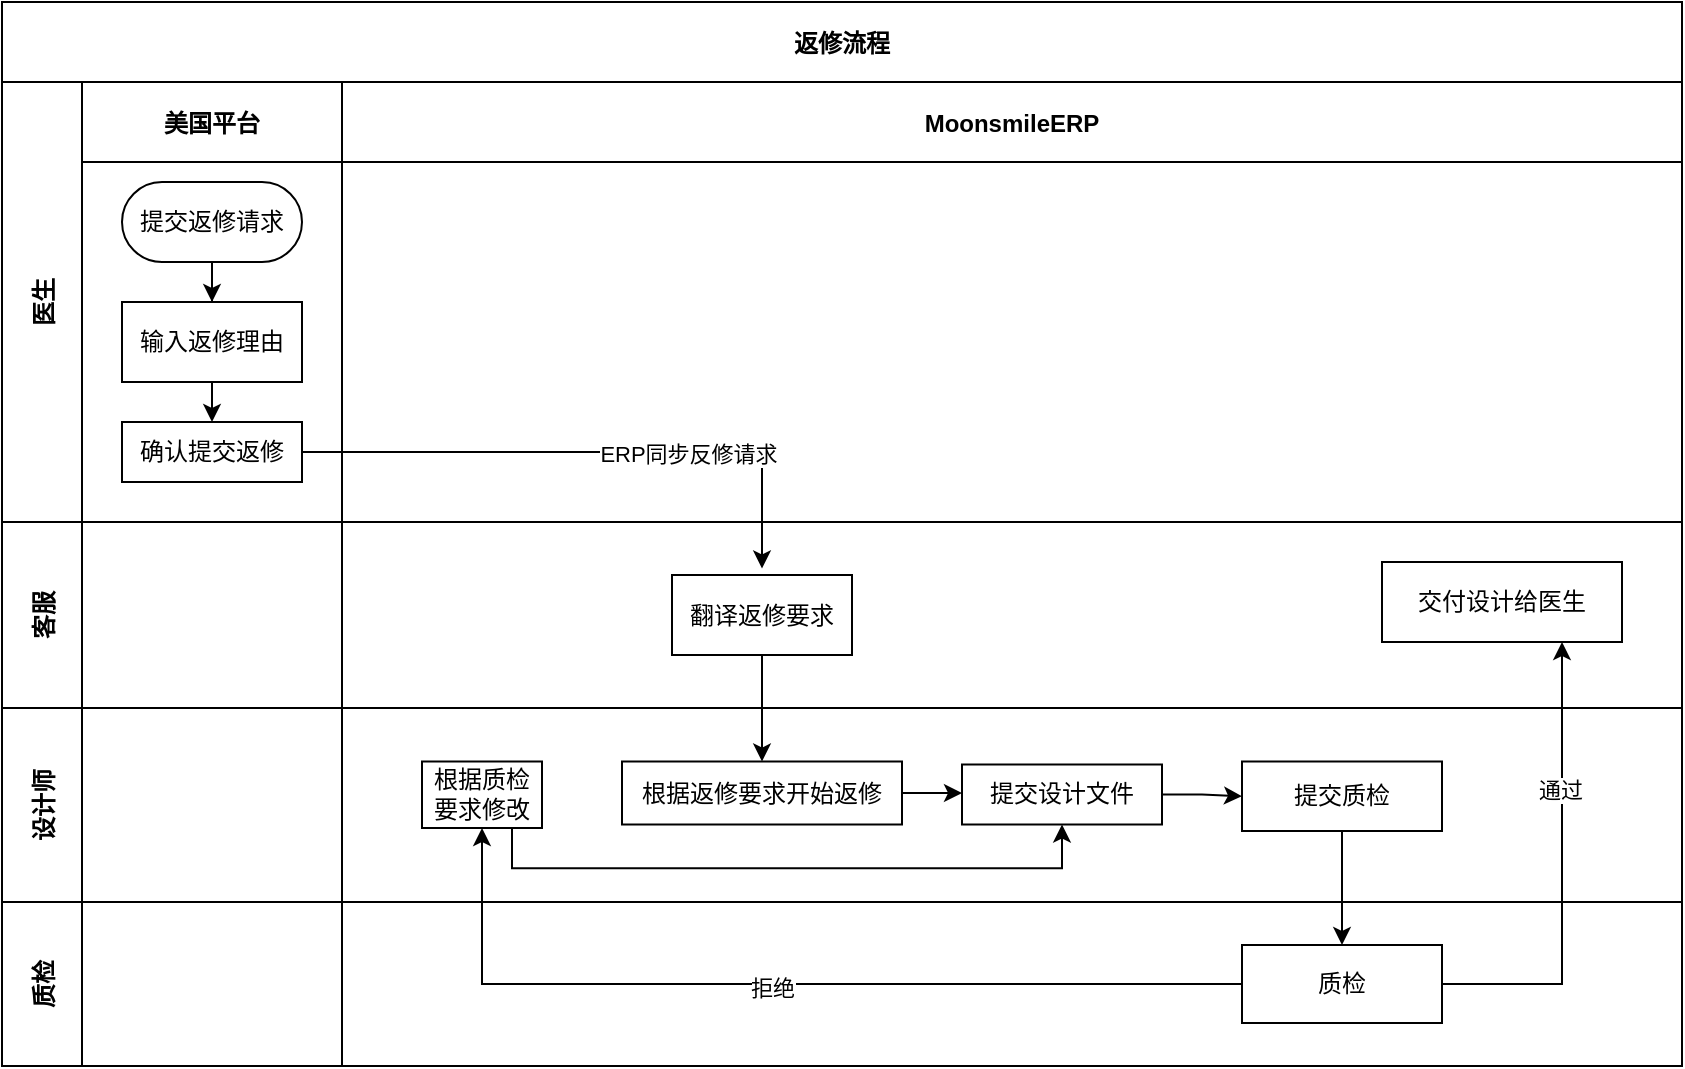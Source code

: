 <mxfile version="24.3.0" type="github">
  <diagram id="kgpKYQtTHZ0yAKxKKP6v" name="Page-1">
    <mxGraphModel dx="1007" dy="561" grid="1" gridSize="10" guides="1" tooltips="1" connect="1" arrows="1" fold="1" page="1" pageScale="1" pageWidth="850" pageHeight="1100" math="0" shadow="0">
      <root>
        <mxCell id="0" />
        <mxCell id="1" parent="0" />
        <mxCell id="3nuBFxr9cyL0pnOWT2aG-1" value="返修流程" style="shape=table;childLayout=tableLayout;startSize=40;collapsible=0;recursiveResize=0;expand=0;fillColor=none;fontStyle=1" parent="1" vertex="1">
          <mxGeometry x="100" y="100" width="840" height="532" as="geometry" />
        </mxCell>
        <mxCell id="3nuBFxr9cyL0pnOWT2aG-3" value="医生" style="shape=tableRow;horizontal=0;swimlaneHead=0;swimlaneBody=0;top=0;left=0;bottom=0;right=0;fillColor=none;points=[[0,0.5],[1,0.5]];portConstraint=eastwest;startSize=40;collapsible=0;recursiveResize=0;expand=0;fontStyle=1;" parent="3nuBFxr9cyL0pnOWT2aG-1" vertex="1">
          <mxGeometry y="40" width="840" height="220" as="geometry" />
        </mxCell>
        <mxCell id="3nuBFxr9cyL0pnOWT2aG-4" value="美国平台" style="swimlane;swimlaneHead=0;swimlaneBody=0;connectable=0;fillColor=none;startSize=40;collapsible=0;recursiveResize=0;expand=0;fontStyle=1;" parent="3nuBFxr9cyL0pnOWT2aG-3" vertex="1">
          <mxGeometry x="40" width="130" height="220" as="geometry">
            <mxRectangle width="130" height="220" as="alternateBounds" />
          </mxGeometry>
        </mxCell>
        <mxCell id="3nuBFxr9cyL0pnOWT2aG-5" style="edgeStyle=orthogonalEdgeStyle;rounded=0;orthogonalLoop=1;jettySize=auto;html=1;" parent="3nuBFxr9cyL0pnOWT2aG-4" source="3nuBFxr9cyL0pnOWT2aG-6" target="3nuBFxr9cyL0pnOWT2aG-7" edge="1">
          <mxGeometry relative="1" as="geometry" />
        </mxCell>
        <mxCell id="3nuBFxr9cyL0pnOWT2aG-6" value="提交返修请求" style="rounded=1;whiteSpace=wrap;html=1;arcSize=50;" parent="3nuBFxr9cyL0pnOWT2aG-4" vertex="1">
          <mxGeometry x="20" y="50" width="90" height="40" as="geometry" />
        </mxCell>
        <mxCell id="3nuBFxr9cyL0pnOWT2aG-7" value="输入返修理由" style="rounded=0;whiteSpace=wrap;html=1;" parent="3nuBFxr9cyL0pnOWT2aG-4" vertex="1">
          <mxGeometry x="20" y="110" width="90" height="40" as="geometry" />
        </mxCell>
        <mxCell id="haAIxIRTAm43gvG-HOPw-1" value="确认提交返修" style="rounded=0;whiteSpace=wrap;html=1;" vertex="1" parent="3nuBFxr9cyL0pnOWT2aG-4">
          <mxGeometry x="20" y="170" width="90" height="30" as="geometry" />
        </mxCell>
        <mxCell id="haAIxIRTAm43gvG-HOPw-2" style="edgeStyle=orthogonalEdgeStyle;rounded=0;orthogonalLoop=1;jettySize=auto;html=1;exitX=0.5;exitY=1;exitDx=0;exitDy=0;entryX=0.5;entryY=0;entryDx=0;entryDy=0;" edge="1" parent="3nuBFxr9cyL0pnOWT2aG-4" source="3nuBFxr9cyL0pnOWT2aG-7" target="haAIxIRTAm43gvG-HOPw-1">
          <mxGeometry relative="1" as="geometry" />
        </mxCell>
        <mxCell id="3nuBFxr9cyL0pnOWT2aG-8" value="MoonsmileERP" style="swimlane;swimlaneHead=0;swimlaneBody=0;connectable=0;fillColor=none;startSize=40;collapsible=0;recursiveResize=0;expand=0;fontStyle=1;" parent="3nuBFxr9cyL0pnOWT2aG-3" vertex="1">
          <mxGeometry x="170" width="670" height="220" as="geometry">
            <mxRectangle width="670" height="220" as="alternateBounds" />
          </mxGeometry>
        </mxCell>
        <mxCell id="3nuBFxr9cyL0pnOWT2aG-15" value="客服" style="shape=tableRow;horizontal=0;swimlaneHead=0;swimlaneBody=0;top=0;left=0;bottom=0;right=0;fillColor=none;points=[[0,0.5],[1,0.5]];portConstraint=eastwest;startSize=40;collapsible=0;recursiveResize=0;expand=0;fontStyle=1;" parent="3nuBFxr9cyL0pnOWT2aG-1" vertex="1">
          <mxGeometry y="260" width="840" height="93" as="geometry" />
        </mxCell>
        <mxCell id="3nuBFxr9cyL0pnOWT2aG-16" value="" style="swimlane;swimlaneHead=0;swimlaneBody=0;connectable=0;fillColor=none;startSize=0;collapsible=0;recursiveResize=0;expand=0;fontStyle=1;" parent="3nuBFxr9cyL0pnOWT2aG-15" vertex="1">
          <mxGeometry x="40" width="130" height="93" as="geometry">
            <mxRectangle width="130" height="93" as="alternateBounds" />
          </mxGeometry>
        </mxCell>
        <mxCell id="3nuBFxr9cyL0pnOWT2aG-18" value="" style="swimlane;swimlaneHead=0;swimlaneBody=0;connectable=0;fillColor=none;startSize=0;collapsible=0;recursiveResize=0;expand=0;fontStyle=1;" parent="3nuBFxr9cyL0pnOWT2aG-15" vertex="1">
          <mxGeometry x="170" width="670" height="93" as="geometry">
            <mxRectangle width="670" height="93" as="alternateBounds" />
          </mxGeometry>
        </mxCell>
        <mxCell id="3nuBFxr9cyL0pnOWT2aG-17" value="翻译返修要求" style="rounded=0;whiteSpace=wrap;html=1;" parent="3nuBFxr9cyL0pnOWT2aG-18" vertex="1">
          <mxGeometry x="165" y="26.5" width="90" height="40" as="geometry" />
        </mxCell>
        <mxCell id="haAIxIRTAm43gvG-HOPw-42" value="交付设计给医生" style="rounded=0;whiteSpace=wrap;html=1;" vertex="1" parent="3nuBFxr9cyL0pnOWT2aG-18">
          <mxGeometry x="520" y="20" width="120" height="40" as="geometry" />
        </mxCell>
        <mxCell id="haAIxIRTAm43gvG-HOPw-13" value="设计师" style="shape=tableRow;horizontal=0;swimlaneHead=0;swimlaneBody=0;top=0;left=0;bottom=0;right=0;fillColor=none;points=[[0,0.5],[1,0.5]];portConstraint=eastwest;startSize=40;collapsible=0;recursiveResize=0;expand=0;fontStyle=1;" vertex="1" parent="3nuBFxr9cyL0pnOWT2aG-1">
          <mxGeometry y="353" width="840" height="97" as="geometry" />
        </mxCell>
        <mxCell id="haAIxIRTAm43gvG-HOPw-14" style="swimlane;swimlaneHead=0;swimlaneBody=0;connectable=0;fillColor=none;startSize=0;collapsible=0;recursiveResize=0;expand=0;fontStyle=1;" vertex="1" parent="haAIxIRTAm43gvG-HOPw-13">
          <mxGeometry x="40" width="130" height="97" as="geometry">
            <mxRectangle width="130" height="97" as="alternateBounds" />
          </mxGeometry>
        </mxCell>
        <mxCell id="haAIxIRTAm43gvG-HOPw-15" style="swimlane;swimlaneHead=0;swimlaneBody=0;connectable=0;fillColor=none;startSize=0;collapsible=0;recursiveResize=0;expand=0;fontStyle=1;" vertex="1" parent="haAIxIRTAm43gvG-HOPw-13">
          <mxGeometry x="170" width="670" height="97" as="geometry">
            <mxRectangle width="670" height="97" as="alternateBounds" />
          </mxGeometry>
        </mxCell>
        <mxCell id="haAIxIRTAm43gvG-HOPw-22" style="edgeStyle=orthogonalEdgeStyle;rounded=0;orthogonalLoop=1;jettySize=auto;html=1;exitX=1;exitY=0.5;exitDx=0;exitDy=0;entryX=0;entryY=0.5;entryDx=0;entryDy=0;" edge="1" parent="haAIxIRTAm43gvG-HOPw-15" source="haAIxIRTAm43gvG-HOPw-17" target="haAIxIRTAm43gvG-HOPw-21">
          <mxGeometry relative="1" as="geometry" />
        </mxCell>
        <mxCell id="haAIxIRTAm43gvG-HOPw-17" value="根据返修要求开始返修" style="rounded=0;whiteSpace=wrap;html=1;" vertex="1" parent="haAIxIRTAm43gvG-HOPw-15">
          <mxGeometry x="140" y="26.75" width="140" height="31.5" as="geometry" />
        </mxCell>
        <mxCell id="haAIxIRTAm43gvG-HOPw-24" style="edgeStyle=orthogonalEdgeStyle;rounded=0;orthogonalLoop=1;jettySize=auto;html=1;exitX=1;exitY=0.5;exitDx=0;exitDy=0;entryX=0;entryY=0.5;entryDx=0;entryDy=0;" edge="1" parent="haAIxIRTAm43gvG-HOPw-15" source="haAIxIRTAm43gvG-HOPw-21" target="haAIxIRTAm43gvG-HOPw-23">
          <mxGeometry relative="1" as="geometry" />
        </mxCell>
        <mxCell id="haAIxIRTAm43gvG-HOPw-21" value="提交设计文件" style="rounded=0;whiteSpace=wrap;html=1;" vertex="1" parent="haAIxIRTAm43gvG-HOPw-15">
          <mxGeometry x="310" y="28.25" width="100" height="30" as="geometry" />
        </mxCell>
        <mxCell id="haAIxIRTAm43gvG-HOPw-23" value="提交质检" style="rounded=0;whiteSpace=wrap;html=1;" vertex="1" parent="haAIxIRTAm43gvG-HOPw-15">
          <mxGeometry x="450" y="26.75" width="100" height="34.75" as="geometry" />
        </mxCell>
        <mxCell id="haAIxIRTAm43gvG-HOPw-46" style="edgeStyle=orthogonalEdgeStyle;rounded=0;orthogonalLoop=1;jettySize=auto;html=1;exitX=0.75;exitY=1;exitDx=0;exitDy=0;entryX=0.5;entryY=1;entryDx=0;entryDy=0;" edge="1" parent="haAIxIRTAm43gvG-HOPw-15" source="haAIxIRTAm43gvG-HOPw-38" target="haAIxIRTAm43gvG-HOPw-21">
          <mxGeometry relative="1" as="geometry" />
        </mxCell>
        <mxCell id="haAIxIRTAm43gvG-HOPw-38" value="根据质检要求修改" style="rounded=0;whiteSpace=wrap;html=1;" vertex="1" parent="haAIxIRTAm43gvG-HOPw-15">
          <mxGeometry x="40" y="26.75" width="60" height="33.25" as="geometry" />
        </mxCell>
        <mxCell id="haAIxIRTAm43gvG-HOPw-28" value="质检" style="shape=tableRow;horizontal=0;swimlaneHead=0;swimlaneBody=0;top=0;left=0;bottom=0;right=0;fillColor=none;points=[[0,0.5],[1,0.5]];portConstraint=eastwest;startSize=40;collapsible=0;recursiveResize=0;expand=0;fontStyle=1;" vertex="1" parent="3nuBFxr9cyL0pnOWT2aG-1">
          <mxGeometry y="450" width="840" height="82" as="geometry" />
        </mxCell>
        <mxCell id="haAIxIRTAm43gvG-HOPw-29" style="swimlane;swimlaneHead=0;swimlaneBody=0;connectable=0;fillColor=none;startSize=0;collapsible=0;recursiveResize=0;expand=0;fontStyle=1;" vertex="1" parent="haAIxIRTAm43gvG-HOPw-28">
          <mxGeometry x="40" width="130" height="82" as="geometry">
            <mxRectangle width="130" height="82" as="alternateBounds" />
          </mxGeometry>
        </mxCell>
        <mxCell id="haAIxIRTAm43gvG-HOPw-30" style="swimlane;swimlaneHead=0;swimlaneBody=0;connectable=0;fillColor=none;startSize=0;collapsible=0;recursiveResize=0;expand=0;fontStyle=1;" vertex="1" parent="haAIxIRTAm43gvG-HOPw-28">
          <mxGeometry x="170" width="670" height="82" as="geometry">
            <mxRectangle width="670" height="82" as="alternateBounds" />
          </mxGeometry>
        </mxCell>
        <mxCell id="haAIxIRTAm43gvG-HOPw-34" value="质检" style="rounded=0;whiteSpace=wrap;html=1;" vertex="1" parent="haAIxIRTAm43gvG-HOPw-30">
          <mxGeometry x="450" y="21.5" width="100" height="39" as="geometry" />
        </mxCell>
        <mxCell id="3nuBFxr9cyL0pnOWT2aG-28" style="edgeStyle=orthogonalEdgeStyle;rounded=0;orthogonalLoop=1;jettySize=auto;html=1;" parent="3nuBFxr9cyL0pnOWT2aG-1" target="3nuBFxr9cyL0pnOWT2aG-13" edge="1">
          <mxGeometry relative="1" as="geometry">
            <Array as="points">
              <mxPoint x="530" y="260" />
              <mxPoint x="530" y="120" />
            </Array>
            <mxPoint x="475.0" y="310" as="sourcePoint" />
          </mxGeometry>
        </mxCell>
        <mxCell id="haAIxIRTAm43gvG-HOPw-3" style="edgeStyle=orthogonalEdgeStyle;rounded=0;orthogonalLoop=1;jettySize=auto;html=1;exitX=1;exitY=0.5;exitDx=0;exitDy=0;entryX=0.5;entryY=-0.082;entryDx=0;entryDy=0;entryPerimeter=0;" edge="1" parent="3nuBFxr9cyL0pnOWT2aG-1" source="haAIxIRTAm43gvG-HOPw-1" target="3nuBFxr9cyL0pnOWT2aG-17">
          <mxGeometry relative="1" as="geometry" />
        </mxCell>
        <mxCell id="haAIxIRTAm43gvG-HOPw-47" value="ERP同步反修请求" style="edgeLabel;html=1;align=center;verticalAlign=middle;resizable=0;points=[];" vertex="1" connectable="0" parent="haAIxIRTAm43gvG-HOPw-3">
          <mxGeometry x="0.335" y="-1" relative="1" as="geometry">
            <mxPoint as="offset" />
          </mxGeometry>
        </mxCell>
        <mxCell id="haAIxIRTAm43gvG-HOPw-37" style="edgeStyle=orthogonalEdgeStyle;rounded=0;orthogonalLoop=1;jettySize=auto;html=1;exitX=0.5;exitY=1;exitDx=0;exitDy=0;" edge="1" parent="3nuBFxr9cyL0pnOWT2aG-1" source="haAIxIRTAm43gvG-HOPw-23" target="haAIxIRTAm43gvG-HOPw-34">
          <mxGeometry relative="1" as="geometry" />
        </mxCell>
        <mxCell id="haAIxIRTAm43gvG-HOPw-40" style="edgeStyle=orthogonalEdgeStyle;rounded=0;orthogonalLoop=1;jettySize=auto;html=1;exitX=0;exitY=0.5;exitDx=0;exitDy=0;entryX=0.5;entryY=1;entryDx=0;entryDy=0;" edge="1" parent="3nuBFxr9cyL0pnOWT2aG-1" source="haAIxIRTAm43gvG-HOPw-34" target="haAIxIRTAm43gvG-HOPw-38">
          <mxGeometry relative="1" as="geometry" />
        </mxCell>
        <mxCell id="haAIxIRTAm43gvG-HOPw-41" value="拒绝" style="edgeLabel;html=1;align=center;verticalAlign=middle;resizable=0;points=[];" vertex="1" connectable="0" parent="haAIxIRTAm43gvG-HOPw-40">
          <mxGeometry x="0.028" y="2" relative="1" as="geometry">
            <mxPoint as="offset" />
          </mxGeometry>
        </mxCell>
        <mxCell id="haAIxIRTAm43gvG-HOPw-43" style="edgeStyle=orthogonalEdgeStyle;rounded=0;orthogonalLoop=1;jettySize=auto;html=1;exitX=1;exitY=0.5;exitDx=0;exitDy=0;entryX=0.75;entryY=1;entryDx=0;entryDy=0;" edge="1" parent="3nuBFxr9cyL0pnOWT2aG-1" source="haAIxIRTAm43gvG-HOPw-34" target="haAIxIRTAm43gvG-HOPw-42">
          <mxGeometry relative="1" as="geometry" />
        </mxCell>
        <mxCell id="haAIxIRTAm43gvG-HOPw-44" value="通过" style="edgeLabel;html=1;align=center;verticalAlign=middle;resizable=0;points=[];" vertex="1" connectable="0" parent="haAIxIRTAm43gvG-HOPw-43">
          <mxGeometry x="0.364" y="1" relative="1" as="geometry">
            <mxPoint as="offset" />
          </mxGeometry>
        </mxCell>
        <mxCell id="haAIxIRTAm43gvG-HOPw-49" style="edgeStyle=orthogonalEdgeStyle;rounded=0;orthogonalLoop=1;jettySize=auto;html=1;exitX=0.5;exitY=1;exitDx=0;exitDy=0;entryX=0.5;entryY=0;entryDx=0;entryDy=0;" edge="1" parent="3nuBFxr9cyL0pnOWT2aG-1" source="3nuBFxr9cyL0pnOWT2aG-17" target="haAIxIRTAm43gvG-HOPw-17">
          <mxGeometry relative="1" as="geometry" />
        </mxCell>
      </root>
    </mxGraphModel>
  </diagram>
</mxfile>
